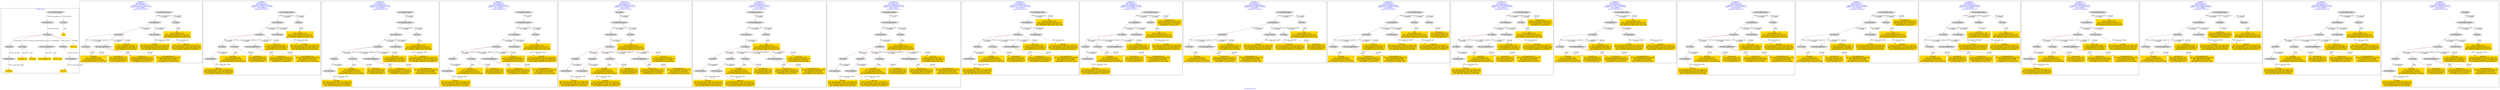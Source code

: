 digraph n0 {
fontcolor="blue"
remincross="true"
label="s03-ima-artists.xml"
subgraph cluster_0 {
label="1-correct model"
n2[style="filled",color="white",fillcolor="lightgray",label="E12_Production1"];
n3[style="filled",color="white",fillcolor="lightgray",label="E21_Person1"];
n4[style="filled",color="white",fillcolor="lightgray",label="E69_Death1"];
n5[style="filled",color="white",fillcolor="lightgray",label="E74_Group1"];
n6[style="filled",color="white",fillcolor="lightgray",label="E82_Actor_Appellation1"];
n7[style="filled",color="white",fillcolor="lightgray",label="E67_Birth1"];
n8[shape="plaintext",style="filled",fillcolor="gold",label="Artist URI"];
n9[style="filled",color="white",fillcolor="lightgray",label="E22_Man-Made_Object1"];
n10[style="filled",color="white",fillcolor="lightgray",label="E35_Title1"];
n11[shape="plaintext",style="filled",fillcolor="gold",label="title"];
n12[style="filled",color="white",fillcolor="lightgray",label="E52_Time-Span1"];
n13[shape="plaintext",style="filled",fillcolor="gold",label="birthDate"];
n14[style="filled",color="white",fillcolor="lightgray",label="E52_Time-Span2"];
n15[shape="plaintext",style="filled",fillcolor="gold",label="deathDate"];
n16[shape="plaintext",style="filled",fillcolor="gold",label="nationality uri"];
n17[shape="plaintext",style="filled",fillcolor="gold",label="nationality"];
n18[shape="plaintext",style="filled",fillcolor="gold",label="artist appellation uri"];
n19[shape="plaintext",style="filled",fillcolor="gold",label="name first last"];
}
subgraph cluster_1 {
label="candidate 0\nlink coherence:1.0\nnode coherence:1.0\nconfidence:0.611114231725274\nmapping score:0.599538077241758\ncost:13.99981\n-precision:0.79-recall:0.65"
n21[style="filled",color="white",fillcolor="lightgray",label="E12_Production1"];
n22[style="filled",color="white",fillcolor="lightgray",label="E21_Person1"];
n23[style="filled",color="white",fillcolor="lightgray",label="E52_Time-Span2"];
n24[style="filled",color="white",fillcolor="lightgray",label="E74_Group1"];
n25[style="filled",color="white",fillcolor="lightgray",label="E82_Actor_Appellation1"];
n26[style="filled",color="white",fillcolor="lightgray",label="E22_Man-Made_Object1"];
n27[style="filled",color="white",fillcolor="lightgray",label="E35_Title1"];
n28[shape="plaintext",style="filled",fillcolor="gold",label="nationality\n[E74_Group,label,0.563]\n[E74_Group,classLink,0.326]\n[E8_Acquisition,P3_has_note,0.062]\n[E22_Man-Made_Object,P3_has_note,0.048]"];
n29[shape="plaintext",style="filled",fillcolor="gold",label="birthDate\n[E52_Time-Span,P82a_begin_of_the_begin,0.58]\n[E52_Time-Span,P82_at_some_time_within,0.312]\n[E52_Time-Span,P82b_end_of_the_end,0.06]\n[E22_Man-Made_Object,P3_has_note,0.048]"];
n30[shape="plaintext",style="filled",fillcolor="gold",label="name first last\n[E82_Actor_Appellation,label,0.557]\n[E22_Man-Made_Object,classLink,0.281]\n[E8_Acquisition,P3_has_note,0.081]\n[E30_Right,P3_has_note,0.081]"];
n31[shape="plaintext",style="filled",fillcolor="gold",label="nationality uri\n[E74_Group,classLink,0.697]\n[E55_Type,classLink,0.174]\n[E57_Material,classLink,0.079]\n[E74_Group,label,0.051]"];
n32[shape="plaintext",style="filled",fillcolor="gold",label="title\n[E35_Title,label,0.516]\n[E22_Man-Made_Object,classLink,0.29]\n[E33_Linguistic_Object,P3_has_note,0.115]\n[E73_Information_Object,P3_has_note,0.078]"];
n33[shape="plaintext",style="filled",fillcolor="gold",label="Artist URI\n[E21_Person,classLink,0.487]\n[E82_Actor_Appellation,classLink,0.39]\n[E30_Right,P3_has_note,0.066]\n[E8_Acquisition,P3_has_note,0.058]"];
n34[shape="plaintext",style="filled",fillcolor="gold",label="artist appellation uri\n[E82_Actor_Appellation,classLink,0.939]\n[E21_Person,classLink,0.048]\n[E30_Right,P3_has_note,0.007]\n[E8_Acquisition,P3_has_note,0.006]"];
n35[shape="plaintext",style="filled",fillcolor="gold",label="deathDate\n[E52_Time-Span,P82b_end_of_the_end,0.55]\n[E52_Time-Span,P82_at_some_time_within,0.325]\n[E52_Time-Span,P82a_begin_of_the_begin,0.084]\n[E33_Linguistic_Object,P3_has_note,0.041]"];
}
subgraph cluster_2 {
label="candidate 1\nlink coherence:1.0\nnode coherence:1.0\nconfidence:0.5829819757425624\nmapping score:0.5693273252475208\ncost:15.99976\n-precision:0.81-recall:0.76"
n37[style="filled",color="white",fillcolor="lightgray",label="E12_Production1"];
n38[style="filled",color="white",fillcolor="lightgray",label="E21_Person1"];
n39[style="filled",color="white",fillcolor="lightgray",label="E52_Time-Span2"];
n40[style="filled",color="white",fillcolor="lightgray",label="E67_Birth1"];
n41[style="filled",color="white",fillcolor="lightgray",label="E74_Group1"];
n42[style="filled",color="white",fillcolor="lightgray",label="E82_Actor_Appellation1"];
n43[style="filled",color="white",fillcolor="lightgray",label="E22_Man-Made_Object1"];
n44[style="filled",color="white",fillcolor="lightgray",label="E35_Title1"];
n45[style="filled",color="white",fillcolor="lightgray",label="E52_Time-Span1"];
n46[shape="plaintext",style="filled",fillcolor="gold",label="nationality\n[E74_Group,label,0.563]\n[E74_Group,classLink,0.326]\n[E8_Acquisition,P3_has_note,0.062]\n[E22_Man-Made_Object,P3_has_note,0.048]"];
n47[shape="plaintext",style="filled",fillcolor="gold",label="birthDate\n[E52_Time-Span,P82a_begin_of_the_begin,0.58]\n[E52_Time-Span,P82_at_some_time_within,0.312]\n[E52_Time-Span,P82b_end_of_the_end,0.06]\n[E22_Man-Made_Object,P3_has_note,0.048]"];
n48[shape="plaintext",style="filled",fillcolor="gold",label="name first last\n[E82_Actor_Appellation,label,0.557]\n[E22_Man-Made_Object,classLink,0.281]\n[E8_Acquisition,P3_has_note,0.081]\n[E30_Right,P3_has_note,0.081]"];
n49[shape="plaintext",style="filled",fillcolor="gold",label="deathDate\n[E52_Time-Span,P82b_end_of_the_end,0.55]\n[E52_Time-Span,P82_at_some_time_within,0.325]\n[E52_Time-Span,P82a_begin_of_the_begin,0.084]\n[E33_Linguistic_Object,P3_has_note,0.041]"];
n50[shape="plaintext",style="filled",fillcolor="gold",label="nationality uri\n[E74_Group,classLink,0.697]\n[E55_Type,classLink,0.174]\n[E57_Material,classLink,0.079]\n[E74_Group,label,0.051]"];
n51[shape="plaintext",style="filled",fillcolor="gold",label="title\n[E35_Title,label,0.516]\n[E22_Man-Made_Object,classLink,0.29]\n[E33_Linguistic_Object,P3_has_note,0.115]\n[E73_Information_Object,P3_has_note,0.078]"];
n52[shape="plaintext",style="filled",fillcolor="gold",label="Artist URI\n[E21_Person,classLink,0.487]\n[E82_Actor_Appellation,classLink,0.39]\n[E30_Right,P3_has_note,0.066]\n[E8_Acquisition,P3_has_note,0.058]"];
n53[shape="plaintext",style="filled",fillcolor="gold",label="artist appellation uri\n[E82_Actor_Appellation,classLink,0.939]\n[E21_Person,classLink,0.048]\n[E30_Right,P3_has_note,0.007]\n[E8_Acquisition,P3_has_note,0.006]"];
}
subgraph cluster_3 {
label="candidate 10\nlink coherence:1.0\nnode coherence:1.0\nconfidence:0.5494618234716474\nmapping score:0.5581539411572157\ncost:16.99975\n-precision:0.88-recall:0.88"
n55[style="filled",color="white",fillcolor="lightgray",label="E12_Production1"];
n56[style="filled",color="white",fillcolor="lightgray",label="E21_Person1"];
n57[style="filled",color="white",fillcolor="lightgray",label="E52_Time-Span2"];
n58[style="filled",color="white",fillcolor="lightgray",label="E67_Birth1"];
n59[style="filled",color="white",fillcolor="lightgray",label="E74_Group1"];
n60[style="filled",color="white",fillcolor="lightgray",label="E82_Actor_Appellation1"];
n61[style="filled",color="white",fillcolor="lightgray",label="E22_Man-Made_Object1"];
n62[style="filled",color="white",fillcolor="lightgray",label="E35_Title1"];
n63[style="filled",color="white",fillcolor="lightgray",label="E33_Linguistic_Object2"];
n64[style="filled",color="white",fillcolor="lightgray",label="E52_Time-Span1"];
n65[shape="plaintext",style="filled",fillcolor="gold",label="nationality\n[E74_Group,label,0.563]\n[E74_Group,classLink,0.326]\n[E8_Acquisition,P3_has_note,0.062]\n[E22_Man-Made_Object,P3_has_note,0.048]"];
n66[shape="plaintext",style="filled",fillcolor="gold",label="deathDate\n[E52_Time-Span,P82b_end_of_the_end,0.55]\n[E52_Time-Span,P82_at_some_time_within,0.325]\n[E52_Time-Span,P82a_begin_of_the_begin,0.084]\n[E33_Linguistic_Object,P3_has_note,0.041]"];
n67[shape="plaintext",style="filled",fillcolor="gold",label="name first last\n[E82_Actor_Appellation,label,0.557]\n[E22_Man-Made_Object,classLink,0.281]\n[E8_Acquisition,P3_has_note,0.081]\n[E30_Right,P3_has_note,0.081]"];
n68[shape="plaintext",style="filled",fillcolor="gold",label="birthDate\n[E52_Time-Span,P82a_begin_of_the_begin,0.58]\n[E52_Time-Span,P82_at_some_time_within,0.312]\n[E52_Time-Span,P82b_end_of_the_end,0.06]\n[E22_Man-Made_Object,P3_has_note,0.048]"];
n69[shape="plaintext",style="filled",fillcolor="gold",label="nationality uri\n[E74_Group,classLink,0.697]\n[E55_Type,classLink,0.174]\n[E57_Material,classLink,0.079]\n[E74_Group,label,0.051]"];
n70[shape="plaintext",style="filled",fillcolor="gold",label="title\n[E35_Title,label,0.516]\n[E22_Man-Made_Object,classLink,0.29]\n[E33_Linguistic_Object,P3_has_note,0.115]\n[E73_Information_Object,P3_has_note,0.078]"];
n71[shape="plaintext",style="filled",fillcolor="gold",label="Artist URI\n[E21_Person,classLink,0.487]\n[E82_Actor_Appellation,classLink,0.39]\n[E30_Right,P3_has_note,0.066]\n[E8_Acquisition,P3_has_note,0.058]"];
n72[shape="plaintext",style="filled",fillcolor="gold",label="artist appellation uri\n[E82_Actor_Appellation,classLink,0.939]\n[E21_Person,classLink,0.048]\n[E30_Right,P3_has_note,0.007]\n[E8_Acquisition,P3_has_note,0.006]"];
}
subgraph cluster_4 {
label="candidate 11\nlink coherence:1.0\nnode coherence:1.0\nconfidence:0.5494618234716474\nmapping score:0.5581539411572157\ncost:16.99976\n-precision:0.88-recall:0.88"
n74[style="filled",color="white",fillcolor="lightgray",label="E12_Production1"];
n75[style="filled",color="white",fillcolor="lightgray",label="E21_Person1"];
n76[style="filled",color="white",fillcolor="lightgray",label="E52_Time-Span2"];
n77[style="filled",color="white",fillcolor="lightgray",label="E67_Birth1"];
n78[style="filled",color="white",fillcolor="lightgray",label="E74_Group1"];
n79[style="filled",color="white",fillcolor="lightgray",label="E82_Actor_Appellation1"];
n80[style="filled",color="white",fillcolor="lightgray",label="E22_Man-Made_Object1"];
n81[style="filled",color="white",fillcolor="lightgray",label="E35_Title1"];
n82[style="filled",color="white",fillcolor="lightgray",label="E33_Linguistic_Object1"];
n83[style="filled",color="white",fillcolor="lightgray",label="E52_Time-Span1"];
n84[shape="plaintext",style="filled",fillcolor="gold",label="nationality\n[E74_Group,label,0.563]\n[E74_Group,classLink,0.326]\n[E8_Acquisition,P3_has_note,0.062]\n[E22_Man-Made_Object,P3_has_note,0.048]"];
n85[shape="plaintext",style="filled",fillcolor="gold",label="deathDate\n[E52_Time-Span,P82b_end_of_the_end,0.55]\n[E52_Time-Span,P82_at_some_time_within,0.325]\n[E52_Time-Span,P82a_begin_of_the_begin,0.084]\n[E33_Linguistic_Object,P3_has_note,0.041]"];
n86[shape="plaintext",style="filled",fillcolor="gold",label="name first last\n[E82_Actor_Appellation,label,0.557]\n[E22_Man-Made_Object,classLink,0.281]\n[E8_Acquisition,P3_has_note,0.081]\n[E30_Right,P3_has_note,0.081]"];
n87[shape="plaintext",style="filled",fillcolor="gold",label="birthDate\n[E52_Time-Span,P82a_begin_of_the_begin,0.58]\n[E52_Time-Span,P82_at_some_time_within,0.312]\n[E52_Time-Span,P82b_end_of_the_end,0.06]\n[E22_Man-Made_Object,P3_has_note,0.048]"];
n88[shape="plaintext",style="filled",fillcolor="gold",label="nationality uri\n[E74_Group,classLink,0.697]\n[E55_Type,classLink,0.174]\n[E57_Material,classLink,0.079]\n[E74_Group,label,0.051]"];
n89[shape="plaintext",style="filled",fillcolor="gold",label="title\n[E35_Title,label,0.516]\n[E22_Man-Made_Object,classLink,0.29]\n[E33_Linguistic_Object,P3_has_note,0.115]\n[E73_Information_Object,P3_has_note,0.078]"];
n90[shape="plaintext",style="filled",fillcolor="gold",label="Artist URI\n[E21_Person,classLink,0.487]\n[E82_Actor_Appellation,classLink,0.39]\n[E30_Right,P3_has_note,0.066]\n[E8_Acquisition,P3_has_note,0.058]"];
n91[shape="plaintext",style="filled",fillcolor="gold",label="artist appellation uri\n[E82_Actor_Appellation,classLink,0.939]\n[E21_Person,classLink,0.048]\n[E30_Right,P3_has_note,0.007]\n[E8_Acquisition,P3_has_note,0.006]"];
}
subgraph cluster_5 {
label="candidate 12\nlink coherence:1.0\nnode coherence:1.0\nconfidence:0.5494618234716474\nmapping score:0.5581539411572157\ncost:17.99973\n-precision:0.94-recall:1.0"
n93[style="filled",color="white",fillcolor="lightgray",label="E12_Production1"];
n94[style="filled",color="white",fillcolor="lightgray",label="E21_Person1"];
n95[style="filled",color="white",fillcolor="lightgray",label="E67_Birth1"];
n96[style="filled",color="white",fillcolor="lightgray",label="E69_Death1"];
n97[style="filled",color="white",fillcolor="lightgray",label="E74_Group1"];
n98[style="filled",color="white",fillcolor="lightgray",label="E82_Actor_Appellation1"];
n99[style="filled",color="white",fillcolor="lightgray",label="E22_Man-Made_Object1"];
n100[style="filled",color="white",fillcolor="lightgray",label="E35_Title1"];
n101[style="filled",color="white",fillcolor="lightgray",label="E38_Image1"];
n102[style="filled",color="white",fillcolor="lightgray",label="E52_Time-Span1"];
n103[style="filled",color="white",fillcolor="lightgray",label="E52_Time-Span3"];
n104[shape="plaintext",style="filled",fillcolor="gold",label="nationality\n[E74_Group,label,0.563]\n[E74_Group,classLink,0.326]\n[E8_Acquisition,P3_has_note,0.062]\n[E22_Man-Made_Object,P3_has_note,0.048]"];
n105[shape="plaintext",style="filled",fillcolor="gold",label="name first last\n[E82_Actor_Appellation,label,0.557]\n[E22_Man-Made_Object,classLink,0.281]\n[E8_Acquisition,P3_has_note,0.081]\n[E30_Right,P3_has_note,0.081]"];
n106[shape="plaintext",style="filled",fillcolor="gold",label="birthDate\n[E52_Time-Span,P82a_begin_of_the_begin,0.58]\n[E52_Time-Span,P82_at_some_time_within,0.312]\n[E52_Time-Span,P82b_end_of_the_end,0.06]\n[E22_Man-Made_Object,P3_has_note,0.048]"];
n107[shape="plaintext",style="filled",fillcolor="gold",label="nationality uri\n[E74_Group,classLink,0.697]\n[E55_Type,classLink,0.174]\n[E57_Material,classLink,0.079]\n[E74_Group,label,0.051]"];
n108[shape="plaintext",style="filled",fillcolor="gold",label="deathDate\n[E52_Time-Span,P82b_end_of_the_end,0.55]\n[E52_Time-Span,P82_at_some_time_within,0.325]\n[E52_Time-Span,P82a_begin_of_the_begin,0.084]\n[E33_Linguistic_Object,P3_has_note,0.041]"];
n109[shape="plaintext",style="filled",fillcolor="gold",label="title\n[E35_Title,label,0.516]\n[E22_Man-Made_Object,classLink,0.29]\n[E33_Linguistic_Object,P3_has_note,0.115]\n[E73_Information_Object,P3_has_note,0.078]"];
n110[shape="plaintext",style="filled",fillcolor="gold",label="Artist URI\n[E21_Person,classLink,0.487]\n[E82_Actor_Appellation,classLink,0.39]\n[E30_Right,P3_has_note,0.066]\n[E8_Acquisition,P3_has_note,0.058]"];
n111[shape="plaintext",style="filled",fillcolor="gold",label="artist appellation uri\n[E82_Actor_Appellation,classLink,0.939]\n[E21_Person,classLink,0.048]\n[E30_Right,P3_has_note,0.007]\n[E8_Acquisition,P3_has_note,0.006]"];
}
subgraph cluster_6 {
label="candidate 13\nlink coherence:1.0\nnode coherence:1.0\nconfidence:0.5494618234716474\nmapping score:0.5581539411572157\ncost:17.99974\n-precision:0.94-recall:1.0"
n113[style="filled",color="white",fillcolor="lightgray",label="E12_Production1"];
n114[style="filled",color="white",fillcolor="lightgray",label="E21_Person1"];
n115[style="filled",color="white",fillcolor="lightgray",label="E67_Birth1"];
n116[style="filled",color="white",fillcolor="lightgray",label="E69_Death1"];
n117[style="filled",color="white",fillcolor="lightgray",label="E74_Group1"];
n118[style="filled",color="white",fillcolor="lightgray",label="E82_Actor_Appellation1"];
n119[style="filled",color="white",fillcolor="lightgray",label="E22_Man-Made_Object1"];
n120[style="filled",color="white",fillcolor="lightgray",label="E35_Title1"];
n121[style="filled",color="white",fillcolor="lightgray",label="E33_Linguistic_Object2"];
n122[style="filled",color="white",fillcolor="lightgray",label="E52_Time-Span1"];
n123[style="filled",color="white",fillcolor="lightgray",label="E52_Time-Span3"];
n124[shape="plaintext",style="filled",fillcolor="gold",label="nationality\n[E74_Group,label,0.563]\n[E74_Group,classLink,0.326]\n[E8_Acquisition,P3_has_note,0.062]\n[E22_Man-Made_Object,P3_has_note,0.048]"];
n125[shape="plaintext",style="filled",fillcolor="gold",label="name first last\n[E82_Actor_Appellation,label,0.557]\n[E22_Man-Made_Object,classLink,0.281]\n[E8_Acquisition,P3_has_note,0.081]\n[E30_Right,P3_has_note,0.081]"];
n126[shape="plaintext",style="filled",fillcolor="gold",label="birthDate\n[E52_Time-Span,P82a_begin_of_the_begin,0.58]\n[E52_Time-Span,P82_at_some_time_within,0.312]\n[E52_Time-Span,P82b_end_of_the_end,0.06]\n[E22_Man-Made_Object,P3_has_note,0.048]"];
n127[shape="plaintext",style="filled",fillcolor="gold",label="nationality uri\n[E74_Group,classLink,0.697]\n[E55_Type,classLink,0.174]\n[E57_Material,classLink,0.079]\n[E74_Group,label,0.051]"];
n128[shape="plaintext",style="filled",fillcolor="gold",label="deathDate\n[E52_Time-Span,P82b_end_of_the_end,0.55]\n[E52_Time-Span,P82_at_some_time_within,0.325]\n[E52_Time-Span,P82a_begin_of_the_begin,0.084]\n[E33_Linguistic_Object,P3_has_note,0.041]"];
n129[shape="plaintext",style="filled",fillcolor="gold",label="title\n[E35_Title,label,0.516]\n[E22_Man-Made_Object,classLink,0.29]\n[E33_Linguistic_Object,P3_has_note,0.115]\n[E73_Information_Object,P3_has_note,0.078]"];
n130[shape="plaintext",style="filled",fillcolor="gold",label="Artist URI\n[E21_Person,classLink,0.487]\n[E82_Actor_Appellation,classLink,0.39]\n[E30_Right,P3_has_note,0.066]\n[E8_Acquisition,P3_has_note,0.058]"];
n131[shape="plaintext",style="filled",fillcolor="gold",label="artist appellation uri\n[E82_Actor_Appellation,classLink,0.939]\n[E21_Person,classLink,0.048]\n[E30_Right,P3_has_note,0.007]\n[E8_Acquisition,P3_has_note,0.006]"];
}
subgraph cluster_7 {
label="candidate 14\nlink coherence:1.0\nnode coherence:1.0\nconfidence:0.5494618234716474\nmapping score:0.5581539411572157\ncost:17.99975\n-precision:0.94-recall:1.0"
n133[style="filled",color="white",fillcolor="lightgray",label="E12_Production1"];
n134[style="filled",color="white",fillcolor="lightgray",label="E21_Person1"];
n135[style="filled",color="white",fillcolor="lightgray",label="E67_Birth1"];
n136[style="filled",color="white",fillcolor="lightgray",label="E69_Death1"];
n137[style="filled",color="white",fillcolor="lightgray",label="E74_Group1"];
n138[style="filled",color="white",fillcolor="lightgray",label="E82_Actor_Appellation1"];
n139[style="filled",color="white",fillcolor="lightgray",label="E22_Man-Made_Object1"];
n140[style="filled",color="white",fillcolor="lightgray",label="E35_Title1"];
n141[style="filled",color="white",fillcolor="lightgray",label="E33_Linguistic_Object1"];
n142[style="filled",color="white",fillcolor="lightgray",label="E52_Time-Span1"];
n143[style="filled",color="white",fillcolor="lightgray",label="E52_Time-Span3"];
n144[shape="plaintext",style="filled",fillcolor="gold",label="nationality\n[E74_Group,label,0.563]\n[E74_Group,classLink,0.326]\n[E8_Acquisition,P3_has_note,0.062]\n[E22_Man-Made_Object,P3_has_note,0.048]"];
n145[shape="plaintext",style="filled",fillcolor="gold",label="name first last\n[E82_Actor_Appellation,label,0.557]\n[E22_Man-Made_Object,classLink,0.281]\n[E8_Acquisition,P3_has_note,0.081]\n[E30_Right,P3_has_note,0.081]"];
n146[shape="plaintext",style="filled",fillcolor="gold",label="birthDate\n[E52_Time-Span,P82a_begin_of_the_begin,0.58]\n[E52_Time-Span,P82_at_some_time_within,0.312]\n[E52_Time-Span,P82b_end_of_the_end,0.06]\n[E22_Man-Made_Object,P3_has_note,0.048]"];
n147[shape="plaintext",style="filled",fillcolor="gold",label="nationality uri\n[E74_Group,classLink,0.697]\n[E55_Type,classLink,0.174]\n[E57_Material,classLink,0.079]\n[E74_Group,label,0.051]"];
n148[shape="plaintext",style="filled",fillcolor="gold",label="deathDate\n[E52_Time-Span,P82b_end_of_the_end,0.55]\n[E52_Time-Span,P82_at_some_time_within,0.325]\n[E52_Time-Span,P82a_begin_of_the_begin,0.084]\n[E33_Linguistic_Object,P3_has_note,0.041]"];
n149[shape="plaintext",style="filled",fillcolor="gold",label="title\n[E35_Title,label,0.516]\n[E22_Man-Made_Object,classLink,0.29]\n[E33_Linguistic_Object,P3_has_note,0.115]\n[E73_Information_Object,P3_has_note,0.078]"];
n150[shape="plaintext",style="filled",fillcolor="gold",label="Artist URI\n[E21_Person,classLink,0.487]\n[E82_Actor_Appellation,classLink,0.39]\n[E30_Right,P3_has_note,0.066]\n[E8_Acquisition,P3_has_note,0.058]"];
n151[shape="plaintext",style="filled",fillcolor="gold",label="artist appellation uri\n[E82_Actor_Appellation,classLink,0.939]\n[E21_Person,classLink,0.048]\n[E30_Right,P3_has_note,0.007]\n[E8_Acquisition,P3_has_note,0.006]"];
}
subgraph cluster_8 {
label="candidate 15\nlink coherence:1.0\nnode coherence:1.0\nconfidence:0.5493523702192546\nmapping score:0.5581174567397515\ncost:14.99978\n-precision:0.8-recall:0.71"
n153[style="filled",color="white",fillcolor="lightgray",label="E12_Production1"];
n154[style="filled",color="white",fillcolor="lightgray",label="E21_Person1"];
n155[style="filled",color="white",fillcolor="lightgray",label="E52_Time-Span2"];
n156[style="filled",color="white",fillcolor="lightgray",label="E67_Birth1"];
n157[style="filled",color="white",fillcolor="lightgray",label="E74_Group1"];
n158[style="filled",color="white",fillcolor="lightgray",label="E82_Actor_Appellation1"];
n159[style="filled",color="white",fillcolor="lightgray",label="E22_Man-Made_Object1"];
n160[style="filled",color="white",fillcolor="lightgray",label="E52_Time-Span1"];
n161[shape="plaintext",style="filled",fillcolor="gold",label="nationality\n[E74_Group,label,0.563]\n[E74_Group,classLink,0.326]\n[E8_Acquisition,P3_has_note,0.062]\n[E22_Man-Made_Object,P3_has_note,0.048]"];
n162[shape="plaintext",style="filled",fillcolor="gold",label="name first last\n[E82_Actor_Appellation,label,0.557]\n[E22_Man-Made_Object,classLink,0.281]\n[E8_Acquisition,P3_has_note,0.081]\n[E30_Right,P3_has_note,0.081]"];
n163[shape="plaintext",style="filled",fillcolor="gold",label="title\n[E35_Title,label,0.516]\n[E22_Man-Made_Object,classLink,0.29]\n[E33_Linguistic_Object,P3_has_note,0.115]\n[E73_Information_Object,P3_has_note,0.078]"];
n164[shape="plaintext",style="filled",fillcolor="gold",label="birthDate\n[E52_Time-Span,P82a_begin_of_the_begin,0.58]\n[E52_Time-Span,P82_at_some_time_within,0.312]\n[E52_Time-Span,P82b_end_of_the_end,0.06]\n[E22_Man-Made_Object,P3_has_note,0.048]"];
n165[shape="plaintext",style="filled",fillcolor="gold",label="nationality uri\n[E74_Group,classLink,0.697]\n[E55_Type,classLink,0.174]\n[E57_Material,classLink,0.079]\n[E74_Group,label,0.051]"];
n166[shape="plaintext",style="filled",fillcolor="gold",label="Artist URI\n[E21_Person,classLink,0.487]\n[E82_Actor_Appellation,classLink,0.39]\n[E30_Right,P3_has_note,0.066]\n[E8_Acquisition,P3_has_note,0.058]"];
n167[shape="plaintext",style="filled",fillcolor="gold",label="artist appellation uri\n[E82_Actor_Appellation,classLink,0.939]\n[E21_Person,classLink,0.048]\n[E30_Right,P3_has_note,0.007]\n[E8_Acquisition,P3_has_note,0.006]"];
n168[shape="plaintext",style="filled",fillcolor="gold",label="deathDate\n[E52_Time-Span,P82b_end_of_the_end,0.55]\n[E52_Time-Span,P82_at_some_time_within,0.325]\n[E52_Time-Span,P82a_begin_of_the_begin,0.084]\n[E33_Linguistic_Object,P3_has_note,0.041]"];
}
subgraph cluster_9 {
label="candidate 16\nlink coherence:1.0\nnode coherence:1.0\nconfidence:0.5483899367875916\nmapping score:0.5369633122625306\ncost:15.99976\n-precision:0.75-recall:0.71"
n170[style="filled",color="white",fillcolor="lightgray",label="E12_Production1"];
n171[style="filled",color="white",fillcolor="lightgray",label="E21_Person1"];
n172[style="filled",color="white",fillcolor="lightgray",label="E52_Time-Span2"];
n173[style="filled",color="white",fillcolor="lightgray",label="E67_Birth1"];
n174[style="filled",color="white",fillcolor="lightgray",label="E74_Group1"];
n175[style="filled",color="white",fillcolor="lightgray",label="E82_Actor_Appellation1"];
n176[style="filled",color="white",fillcolor="lightgray",label="E22_Man-Made_Object1"];
n177[style="filled",color="white",fillcolor="lightgray",label="E35_Title1"];
n178[style="filled",color="white",fillcolor="lightgray",label="E52_Time-Span1"];
n179[shape="plaintext",style="filled",fillcolor="gold",label="nationality\n[E74_Group,label,0.563]\n[E74_Group,classLink,0.326]\n[E8_Acquisition,P3_has_note,0.062]\n[E22_Man-Made_Object,P3_has_note,0.048]"];
n180[shape="plaintext",style="filled",fillcolor="gold",label="birthDate\n[E52_Time-Span,P82a_begin_of_the_begin,0.58]\n[E52_Time-Span,P82_at_some_time_within,0.312]\n[E52_Time-Span,P82b_end_of_the_end,0.06]\n[E22_Man-Made_Object,P3_has_note,0.048]"];
n181[shape="plaintext",style="filled",fillcolor="gold",label="name first last\n[E82_Actor_Appellation,label,0.557]\n[E22_Man-Made_Object,classLink,0.281]\n[E8_Acquisition,P3_has_note,0.081]\n[E30_Right,P3_has_note,0.081]"];
n182[shape="plaintext",style="filled",fillcolor="gold",label="deathDate\n[E52_Time-Span,P82b_end_of_the_end,0.55]\n[E52_Time-Span,P82_at_some_time_within,0.325]\n[E52_Time-Span,P82a_begin_of_the_begin,0.084]\n[E33_Linguistic_Object,P3_has_note,0.041]"];
n183[shape="plaintext",style="filled",fillcolor="gold",label="nationality uri\n[E74_Group,classLink,0.697]\n[E55_Type,classLink,0.174]\n[E57_Material,classLink,0.079]\n[E74_Group,label,0.051]"];
n184[shape="plaintext",style="filled",fillcolor="gold",label="title\n[E35_Title,label,0.516]\n[E22_Man-Made_Object,classLink,0.29]\n[E33_Linguistic_Object,P3_has_note,0.115]\n[E73_Information_Object,P3_has_note,0.078]"];
n185[shape="plaintext",style="filled",fillcolor="gold",label="Artist URI\n[E21_Person,classLink,0.487]\n[E82_Actor_Appellation,classLink,0.39]\n[E30_Right,P3_has_note,0.066]\n[E8_Acquisition,P3_has_note,0.058]"];
n186[shape="plaintext",style="filled",fillcolor="gold",label="artist appellation uri\n[E82_Actor_Appellation,classLink,0.939]\n[E21_Person,classLink,0.048]\n[E30_Right,P3_has_note,0.007]\n[E8_Acquisition,P3_has_note,0.006]"];
}
subgraph cluster_10 {
label="candidate 17\nlink coherence:1.0\nnode coherence:1.0\nconfidence:0.5457960521683012\nmapping score:0.5569320173894338\ncost:14.99977\n-precision:0.67-recall:0.59"
n188[style="filled",color="white",fillcolor="lightgray",label="E12_Production1"];
n189[style="filled",color="white",fillcolor="lightgray",label="E21_Person1"];
n190[style="filled",color="white",fillcolor="lightgray",label="E52_Time-Span2"];
n191[style="filled",color="white",fillcolor="lightgray",label="E55_Type1"];
n192[style="filled",color="white",fillcolor="lightgray",label="E74_Group1"];
n193[style="filled",color="white",fillcolor="lightgray",label="E82_Actor_Appellation1"];
n194[style="filled",color="white",fillcolor="lightgray",label="E22_Man-Made_Object1"];
n195[style="filled",color="white",fillcolor="lightgray",label="E35_Title1"];
n196[shape="plaintext",style="filled",fillcolor="gold",label="nationality\n[E74_Group,label,0.563]\n[E74_Group,classLink,0.326]\n[E8_Acquisition,P3_has_note,0.062]\n[E22_Man-Made_Object,P3_has_note,0.048]"];
n197[shape="plaintext",style="filled",fillcolor="gold",label="birthDate\n[E52_Time-Span,P82a_begin_of_the_begin,0.58]\n[E52_Time-Span,P82_at_some_time_within,0.312]\n[E52_Time-Span,P82b_end_of_the_end,0.06]\n[E22_Man-Made_Object,P3_has_note,0.048]"];
n198[shape="plaintext",style="filled",fillcolor="gold",label="nationality uri\n[E74_Group,classLink,0.697]\n[E55_Type,classLink,0.174]\n[E57_Material,classLink,0.079]\n[E74_Group,label,0.051]"];
n199[shape="plaintext",style="filled",fillcolor="gold",label="name first last\n[E82_Actor_Appellation,label,0.557]\n[E22_Man-Made_Object,classLink,0.281]\n[E8_Acquisition,P3_has_note,0.081]\n[E30_Right,P3_has_note,0.081]"];
n200[shape="plaintext",style="filled",fillcolor="gold",label="title\n[E35_Title,label,0.516]\n[E22_Man-Made_Object,classLink,0.29]\n[E33_Linguistic_Object,P3_has_note,0.115]\n[E73_Information_Object,P3_has_note,0.078]"];
n201[shape="plaintext",style="filled",fillcolor="gold",label="Artist URI\n[E21_Person,classLink,0.487]\n[E82_Actor_Appellation,classLink,0.39]\n[E30_Right,P3_has_note,0.066]\n[E8_Acquisition,P3_has_note,0.058]"];
n202[shape="plaintext",style="filled",fillcolor="gold",label="artist appellation uri\n[E82_Actor_Appellation,classLink,0.939]\n[E21_Person,classLink,0.048]\n[E30_Right,P3_has_note,0.007]\n[E8_Acquisition,P3_has_note,0.006]"];
n203[shape="plaintext",style="filled",fillcolor="gold",label="deathDate\n[E52_Time-Span,P82b_end_of_the_end,0.55]\n[E52_Time-Span,P82_at_some_time_within,0.325]\n[E52_Time-Span,P82a_begin_of_the_begin,0.084]\n[E33_Linguistic_Object,P3_has_note,0.041]"];
}
subgraph cluster_11 {
label="candidate 18\nlink coherence:1.0\nnode coherence:1.0\nconfidence:0.5457960521683012\nmapping score:0.5569320173894338\ncost:14.99979\n-precision:0.67-recall:0.59"
n205[style="filled",color="white",fillcolor="lightgray",label="E12_Production1"];
n206[style="filled",color="white",fillcolor="lightgray",label="E21_Person1"];
n207[style="filled",color="white",fillcolor="lightgray",label="E52_Time-Span2"];
n208[style="filled",color="white",fillcolor="lightgray",label="E74_Group1"];
n209[style="filled",color="white",fillcolor="lightgray",label="E82_Actor_Appellation1"];
n210[style="filled",color="white",fillcolor="lightgray",label="E22_Man-Made_Object1"];
n211[style="filled",color="white",fillcolor="lightgray",label="E35_Title1"];
n212[style="filled",color="white",fillcolor="lightgray",label="E55_Type2"];
n213[shape="plaintext",style="filled",fillcolor="gold",label="nationality\n[E74_Group,label,0.563]\n[E74_Group,classLink,0.326]\n[E8_Acquisition,P3_has_note,0.062]\n[E22_Man-Made_Object,P3_has_note,0.048]"];
n214[shape="plaintext",style="filled",fillcolor="gold",label="birthDate\n[E52_Time-Span,P82a_begin_of_the_begin,0.58]\n[E52_Time-Span,P82_at_some_time_within,0.312]\n[E52_Time-Span,P82b_end_of_the_end,0.06]\n[E22_Man-Made_Object,P3_has_note,0.048]"];
n215[shape="plaintext",style="filled",fillcolor="gold",label="name first last\n[E82_Actor_Appellation,label,0.557]\n[E22_Man-Made_Object,classLink,0.281]\n[E8_Acquisition,P3_has_note,0.081]\n[E30_Right,P3_has_note,0.081]"];
n216[shape="plaintext",style="filled",fillcolor="gold",label="nationality uri\n[E74_Group,classLink,0.697]\n[E55_Type,classLink,0.174]\n[E57_Material,classLink,0.079]\n[E74_Group,label,0.051]"];
n217[shape="plaintext",style="filled",fillcolor="gold",label="title\n[E35_Title,label,0.516]\n[E22_Man-Made_Object,classLink,0.29]\n[E33_Linguistic_Object,P3_has_note,0.115]\n[E73_Information_Object,P3_has_note,0.078]"];
n218[shape="plaintext",style="filled",fillcolor="gold",label="Artist URI\n[E21_Person,classLink,0.487]\n[E82_Actor_Appellation,classLink,0.39]\n[E30_Right,P3_has_note,0.066]\n[E8_Acquisition,P3_has_note,0.058]"];
n219[shape="plaintext",style="filled",fillcolor="gold",label="artist appellation uri\n[E82_Actor_Appellation,classLink,0.939]\n[E21_Person,classLink,0.048]\n[E30_Right,P3_has_note,0.007]\n[E8_Acquisition,P3_has_note,0.006]"];
n220[shape="plaintext",style="filled",fillcolor="gold",label="deathDate\n[E52_Time-Span,P82b_end_of_the_end,0.55]\n[E52_Time-Span,P82_at_some_time_within,0.325]\n[E52_Time-Span,P82a_begin_of_the_begin,0.084]\n[E33_Linguistic_Object,P3_has_note,0.041]"];
}
subgraph cluster_12 {
label="candidate 19\nlink coherence:1.0\nnode coherence:1.0\nconfidence:0.5430020404993883\nmapping score:0.5351673468331294\ncost:15.99976\n-precision:0.81-recall:0.76"
n222[style="filled",color="white",fillcolor="lightgray",label="E12_Production1"];
n223[style="filled",color="white",fillcolor="lightgray",label="E21_Person1"];
n224[style="filled",color="white",fillcolor="lightgray",label="E52_Time-Span2"];
n225[style="filled",color="white",fillcolor="lightgray",label="E67_Birth1"];
n226[style="filled",color="white",fillcolor="lightgray",label="E74_Group1"];
n227[style="filled",color="white",fillcolor="lightgray",label="E82_Actor_Appellation1"];
n228[style="filled",color="white",fillcolor="lightgray",label="E22_Man-Made_Object1"];
n229[style="filled",color="white",fillcolor="lightgray",label="E35_Title1"];
n230[style="filled",color="white",fillcolor="lightgray",label="E52_Time-Span1"];
n231[shape="plaintext",style="filled",fillcolor="gold",label="nationality\n[E74_Group,label,0.563]\n[E74_Group,classLink,0.326]\n[E8_Acquisition,P3_has_note,0.062]\n[E22_Man-Made_Object,P3_has_note,0.048]"];
n232[shape="plaintext",style="filled",fillcolor="gold",label="name first last\n[E82_Actor_Appellation,label,0.557]\n[E22_Man-Made_Object,classLink,0.281]\n[E8_Acquisition,P3_has_note,0.081]\n[E30_Right,P3_has_note,0.081]"];
n233[shape="plaintext",style="filled",fillcolor="gold",label="birthDate\n[E52_Time-Span,P82a_begin_of_the_begin,0.58]\n[E52_Time-Span,P82_at_some_time_within,0.312]\n[E52_Time-Span,P82b_end_of_the_end,0.06]\n[E22_Man-Made_Object,P3_has_note,0.048]"];
n234[shape="plaintext",style="filled",fillcolor="gold",label="nationality uri\n[E74_Group,classLink,0.697]\n[E55_Type,classLink,0.174]\n[E57_Material,classLink,0.079]\n[E74_Group,label,0.051]"];
n235[shape="plaintext",style="filled",fillcolor="gold",label="title\n[E35_Title,label,0.516]\n[E22_Man-Made_Object,classLink,0.29]\n[E33_Linguistic_Object,P3_has_note,0.115]\n[E73_Information_Object,P3_has_note,0.078]"];
n236[shape="plaintext",style="filled",fillcolor="gold",label="Artist URI\n[E21_Person,classLink,0.487]\n[E82_Actor_Appellation,classLink,0.39]\n[E30_Right,P3_has_note,0.066]\n[E8_Acquisition,P3_has_note,0.058]"];
n237[shape="plaintext",style="filled",fillcolor="gold",label="artist appellation uri\n[E82_Actor_Appellation,classLink,0.939]\n[E21_Person,classLink,0.048]\n[E30_Right,P3_has_note,0.007]\n[E8_Acquisition,P3_has_note,0.006]"];
n238[shape="plaintext",style="filled",fillcolor="gold",label="deathDate\n[E52_Time-Span,P82b_end_of_the_end,0.55]\n[E52_Time-Span,P82_at_some_time_within,0.325]\n[E52_Time-Span,P82a_begin_of_the_begin,0.084]\n[E33_Linguistic_Object,P3_has_note,0.041]"];
}
subgraph cluster_13 {
label="candidate 2\nlink coherence:1.0\nnode coherence:1.0\nconfidence:0.5828725224901696\nmapping score:0.5901241741633899\ncost:12.99983\n-precision:0.69-recall:0.53"
n240[style="filled",color="white",fillcolor="lightgray",label="E12_Production1"];
n241[style="filled",color="white",fillcolor="lightgray",label="E21_Person1"];
n242[style="filled",color="white",fillcolor="lightgray",label="E52_Time-Span2"];
n243[style="filled",color="white",fillcolor="lightgray",label="E74_Group1"];
n244[style="filled",color="white",fillcolor="lightgray",label="E82_Actor_Appellation1"];
n245[style="filled",color="white",fillcolor="lightgray",label="E22_Man-Made_Object1"];
n246[shape="plaintext",style="filled",fillcolor="gold",label="nationality\n[E74_Group,label,0.563]\n[E74_Group,classLink,0.326]\n[E8_Acquisition,P3_has_note,0.062]\n[E22_Man-Made_Object,P3_has_note,0.048]"];
n247[shape="plaintext",style="filled",fillcolor="gold",label="birthDate\n[E52_Time-Span,P82a_begin_of_the_begin,0.58]\n[E52_Time-Span,P82_at_some_time_within,0.312]\n[E52_Time-Span,P82b_end_of_the_end,0.06]\n[E22_Man-Made_Object,P3_has_note,0.048]"];
n248[shape="plaintext",style="filled",fillcolor="gold",label="name first last\n[E82_Actor_Appellation,label,0.557]\n[E22_Man-Made_Object,classLink,0.281]\n[E8_Acquisition,P3_has_note,0.081]\n[E30_Right,P3_has_note,0.081]"];
n249[shape="plaintext",style="filled",fillcolor="gold",label="title\n[E35_Title,label,0.516]\n[E22_Man-Made_Object,classLink,0.29]\n[E33_Linguistic_Object,P3_has_note,0.115]\n[E73_Information_Object,P3_has_note,0.078]"];
n250[shape="plaintext",style="filled",fillcolor="gold",label="nationality uri\n[E74_Group,classLink,0.697]\n[E55_Type,classLink,0.174]\n[E57_Material,classLink,0.079]\n[E74_Group,label,0.051]"];
n251[shape="plaintext",style="filled",fillcolor="gold",label="Artist URI\n[E21_Person,classLink,0.487]\n[E82_Actor_Appellation,classLink,0.39]\n[E30_Right,P3_has_note,0.066]\n[E8_Acquisition,P3_has_note,0.058]"];
n252[shape="plaintext",style="filled",fillcolor="gold",label="artist appellation uri\n[E82_Actor_Appellation,classLink,0.939]\n[E21_Person,classLink,0.048]\n[E30_Right,P3_has_note,0.007]\n[E8_Acquisition,P3_has_note,0.006]"];
n253[shape="plaintext",style="filled",fillcolor="gold",label="deathDate\n[E52_Time-Span,P82b_end_of_the_end,0.55]\n[E52_Time-Span,P82_at_some_time_within,0.325]\n[E52_Time-Span,P82a_begin_of_the_begin,0.084]\n[E33_Linguistic_Object,P3_has_note,0.041]"];
}
subgraph cluster_14 {
label="candidate 3\nlink coherence:1.0\nnode coherence:1.0\nconfidence:0.577594079454359\nmapping score:0.5675313598181196\ncost:15.99976\n-precision:0.88-recall:0.82"
n255[style="filled",color="white",fillcolor="lightgray",label="E12_Production1"];
n256[style="filled",color="white",fillcolor="lightgray",label="E21_Person1"];
n257[style="filled",color="white",fillcolor="lightgray",label="E52_Time-Span2"];
n258[style="filled",color="white",fillcolor="lightgray",label="E67_Birth1"];
n259[style="filled",color="white",fillcolor="lightgray",label="E74_Group1"];
n260[style="filled",color="white",fillcolor="lightgray",label="E82_Actor_Appellation1"];
n261[style="filled",color="white",fillcolor="lightgray",label="E22_Man-Made_Object1"];
n262[style="filled",color="white",fillcolor="lightgray",label="E35_Title1"];
n263[style="filled",color="white",fillcolor="lightgray",label="E52_Time-Span1"];
n264[shape="plaintext",style="filled",fillcolor="gold",label="nationality\n[E74_Group,label,0.563]\n[E74_Group,classLink,0.326]\n[E8_Acquisition,P3_has_note,0.062]\n[E22_Man-Made_Object,P3_has_note,0.048]"];
n265[shape="plaintext",style="filled",fillcolor="gold",label="name first last\n[E82_Actor_Appellation,label,0.557]\n[E22_Man-Made_Object,classLink,0.281]\n[E8_Acquisition,P3_has_note,0.081]\n[E30_Right,P3_has_note,0.081]"];
n266[shape="plaintext",style="filled",fillcolor="gold",label="birthDate\n[E52_Time-Span,P82a_begin_of_the_begin,0.58]\n[E52_Time-Span,P82_at_some_time_within,0.312]\n[E52_Time-Span,P82b_end_of_the_end,0.06]\n[E22_Man-Made_Object,P3_has_note,0.048]"];
n267[shape="plaintext",style="filled",fillcolor="gold",label="nationality uri\n[E74_Group,classLink,0.697]\n[E55_Type,classLink,0.174]\n[E57_Material,classLink,0.079]\n[E74_Group,label,0.051]"];
n268[shape="plaintext",style="filled",fillcolor="gold",label="title\n[E35_Title,label,0.516]\n[E22_Man-Made_Object,classLink,0.29]\n[E33_Linguistic_Object,P3_has_note,0.115]\n[E73_Information_Object,P3_has_note,0.078]"];
n269[shape="plaintext",style="filled",fillcolor="gold",label="Artist URI\n[E21_Person,classLink,0.487]\n[E82_Actor_Appellation,classLink,0.39]\n[E30_Right,P3_has_note,0.066]\n[E8_Acquisition,P3_has_note,0.058]"];
n270[shape="plaintext",style="filled",fillcolor="gold",label="artist appellation uri\n[E82_Actor_Appellation,classLink,0.939]\n[E21_Person,classLink,0.048]\n[E30_Right,P3_has_note,0.007]\n[E8_Acquisition,P3_has_note,0.006]"];
n271[shape="plaintext",style="filled",fillcolor="gold",label="deathDate\n[E52_Time-Span,P82b_end_of_the_end,0.55]\n[E52_Time-Span,P82_at_some_time_within,0.325]\n[E52_Time-Span,P82a_begin_of_the_begin,0.084]\n[E33_Linguistic_Object,P3_has_note,0.041]"];
}
subgraph cluster_15 {
label="candidate 4\nlink coherence:1.0\nnode coherence:1.0\nconfidence:0.5765221927703033\nmapping score:0.5671740642567678\ncost:13.99981\n-precision:0.71-recall:0.59"
n273[style="filled",color="white",fillcolor="lightgray",label="E12_Production1"];
n274[style="filled",color="white",fillcolor="lightgray",label="E21_Person1"];
n275[style="filled",color="white",fillcolor="lightgray",label="E52_Time-Span2"];
n276[style="filled",color="white",fillcolor="lightgray",label="E74_Group1"];
n277[style="filled",color="white",fillcolor="lightgray",label="E82_Actor_Appellation1"];
n278[style="filled",color="white",fillcolor="lightgray",label="E22_Man-Made_Object1"];
n279[style="filled",color="white",fillcolor="lightgray",label="E35_Title1"];
n280[shape="plaintext",style="filled",fillcolor="gold",label="nationality\n[E74_Group,label,0.563]\n[E74_Group,classLink,0.326]\n[E8_Acquisition,P3_has_note,0.062]\n[E22_Man-Made_Object,P3_has_note,0.048]"];
n281[shape="plaintext",style="filled",fillcolor="gold",label="birthDate\n[E52_Time-Span,P82a_begin_of_the_begin,0.58]\n[E52_Time-Span,P82_at_some_time_within,0.312]\n[E52_Time-Span,P82b_end_of_the_end,0.06]\n[E22_Man-Made_Object,P3_has_note,0.048]"];
n282[shape="plaintext",style="filled",fillcolor="gold",label="name first last\n[E82_Actor_Appellation,label,0.557]\n[E22_Man-Made_Object,classLink,0.281]\n[E8_Acquisition,P3_has_note,0.081]\n[E30_Right,P3_has_note,0.081]"];
n283[shape="plaintext",style="filled",fillcolor="gold",label="nationality uri\n[E74_Group,classLink,0.697]\n[E55_Type,classLink,0.174]\n[E57_Material,classLink,0.079]\n[E74_Group,label,0.051]"];
n284[shape="plaintext",style="filled",fillcolor="gold",label="title\n[E35_Title,label,0.516]\n[E22_Man-Made_Object,classLink,0.29]\n[E33_Linguistic_Object,P3_has_note,0.115]\n[E73_Information_Object,P3_has_note,0.078]"];
n285[shape="plaintext",style="filled",fillcolor="gold",label="Artist URI\n[E21_Person,classLink,0.487]\n[E82_Actor_Appellation,classLink,0.39]\n[E30_Right,P3_has_note,0.066]\n[E8_Acquisition,P3_has_note,0.058]"];
n286[shape="plaintext",style="filled",fillcolor="gold",label="artist appellation uri\n[E82_Actor_Appellation,classLink,0.939]\n[E21_Person,classLink,0.048]\n[E30_Right,P3_has_note,0.007]\n[E8_Acquisition,P3_has_note,0.006]"];
n287[shape="plaintext",style="filled",fillcolor="gold",label="deathDate\n[E52_Time-Span,P82b_end_of_the_end,0.55]\n[E52_Time-Span,P82_at_some_time_within,0.325]\n[E52_Time-Span,P82a_begin_of_the_begin,0.084]\n[E33_Linguistic_Object,P3_has_note,0.041]"];
}
subgraph cluster_16 {
label="candidate 5\nlink coherence:1.0\nnode coherence:1.0\nconfidence:0.5584879885535998\nmapping score:0.5819959961845332\ncost:14.99981\n-precision:0.67-recall:0.59"
n289[style="filled",color="white",fillcolor="lightgray",label="E12_Production1"];
n290[style="filled",color="white",fillcolor="lightgray",label="E21_Person1"];
n291[style="filled",color="white",fillcolor="lightgray",label="E52_Time-Span2"];
n292[style="filled",color="white",fillcolor="lightgray",label="E74_Group1"];
n293[style="filled",color="white",fillcolor="lightgray",label="E82_Actor_Appellation1"];
n294[style="filled",color="white",fillcolor="lightgray",label="E22_Man-Made_Object1"];
n295[style="filled",color="white",fillcolor="lightgray",label="E30_Right1"];
n296[style="filled",color="white",fillcolor="lightgray",label="E35_Title1"];
n297[shape="plaintext",style="filled",fillcolor="gold",label="nationality\n[E74_Group,label,0.563]\n[E74_Group,classLink,0.326]\n[E8_Acquisition,P3_has_note,0.062]\n[E22_Man-Made_Object,P3_has_note,0.048]"];
n298[shape="plaintext",style="filled",fillcolor="gold",label="birthDate\n[E52_Time-Span,P82a_begin_of_the_begin,0.58]\n[E52_Time-Span,P82_at_some_time_within,0.312]\n[E52_Time-Span,P82b_end_of_the_end,0.06]\n[E22_Man-Made_Object,P3_has_note,0.048]"];
n299[shape="plaintext",style="filled",fillcolor="gold",label="name first last\n[E82_Actor_Appellation,label,0.557]\n[E22_Man-Made_Object,classLink,0.281]\n[E8_Acquisition,P3_has_note,0.081]\n[E30_Right,P3_has_note,0.081]"];
n300[shape="plaintext",style="filled",fillcolor="gold",label="nationality uri\n[E74_Group,classLink,0.697]\n[E55_Type,classLink,0.174]\n[E57_Material,classLink,0.079]\n[E74_Group,label,0.051]"];
n301[shape="plaintext",style="filled",fillcolor="gold",label="Artist URI\n[E21_Person,classLink,0.487]\n[E82_Actor_Appellation,classLink,0.39]\n[E30_Right,P3_has_note,0.066]\n[E8_Acquisition,P3_has_note,0.058]"];
n302[shape="plaintext",style="filled",fillcolor="gold",label="title\n[E35_Title,label,0.516]\n[E22_Man-Made_Object,classLink,0.29]\n[E33_Linguistic_Object,P3_has_note,0.115]\n[E73_Information_Object,P3_has_note,0.078]"];
n303[shape="plaintext",style="filled",fillcolor="gold",label="artist appellation uri\n[E82_Actor_Appellation,classLink,0.939]\n[E21_Person,classLink,0.048]\n[E30_Right,P3_has_note,0.007]\n[E8_Acquisition,P3_has_note,0.006]"];
n304[shape="plaintext",style="filled",fillcolor="gold",label="deathDate\n[E52_Time-Span,P82b_end_of_the_end,0.55]\n[E52_Time-Span,P82_at_some_time_within,0.325]\n[E52_Time-Span,P82a_begin_of_the_begin,0.084]\n[E33_Linguistic_Object,P3_has_note,0.041]"];
}
subgraph cluster_17 {
label="candidate 6\nlink coherence:1.0\nnode coherence:1.0\nconfidence:0.554740266507458\nmapping score:0.5599134221691527\ncost:14.99978\n-precision:0.73-recall:0.65"
n306[style="filled",color="white",fillcolor="lightgray",label="E12_Production1"];
n307[style="filled",color="white",fillcolor="lightgray",label="E21_Person1"];
n308[style="filled",color="white",fillcolor="lightgray",label="E52_Time-Span2"];
n309[style="filled",color="white",fillcolor="lightgray",label="E67_Birth1"];
n310[style="filled",color="white",fillcolor="lightgray",label="E74_Group1"];
n311[style="filled",color="white",fillcolor="lightgray",label="E82_Actor_Appellation1"];
n312[style="filled",color="white",fillcolor="lightgray",label="E22_Man-Made_Object1"];
n313[style="filled",color="white",fillcolor="lightgray",label="E52_Time-Span1"];
n314[shape="plaintext",style="filled",fillcolor="gold",label="nationality\n[E74_Group,label,0.563]\n[E74_Group,classLink,0.326]\n[E8_Acquisition,P3_has_note,0.062]\n[E22_Man-Made_Object,P3_has_note,0.048]"];
n315[shape="plaintext",style="filled",fillcolor="gold",label="birthDate\n[E52_Time-Span,P82a_begin_of_the_begin,0.58]\n[E52_Time-Span,P82_at_some_time_within,0.312]\n[E52_Time-Span,P82b_end_of_the_end,0.06]\n[E22_Man-Made_Object,P3_has_note,0.048]"];
n316[shape="plaintext",style="filled",fillcolor="gold",label="name first last\n[E82_Actor_Appellation,label,0.557]\n[E22_Man-Made_Object,classLink,0.281]\n[E8_Acquisition,P3_has_note,0.081]\n[E30_Right,P3_has_note,0.081]"];
n317[shape="plaintext",style="filled",fillcolor="gold",label="deathDate\n[E52_Time-Span,P82b_end_of_the_end,0.55]\n[E52_Time-Span,P82_at_some_time_within,0.325]\n[E52_Time-Span,P82a_begin_of_the_begin,0.084]\n[E33_Linguistic_Object,P3_has_note,0.041]"];
n318[shape="plaintext",style="filled",fillcolor="gold",label="title\n[E35_Title,label,0.516]\n[E22_Man-Made_Object,classLink,0.29]\n[E33_Linguistic_Object,P3_has_note,0.115]\n[E73_Information_Object,P3_has_note,0.078]"];
n319[shape="plaintext",style="filled",fillcolor="gold",label="nationality uri\n[E74_Group,classLink,0.697]\n[E55_Type,classLink,0.174]\n[E57_Material,classLink,0.079]\n[E74_Group,label,0.051]"];
n320[shape="plaintext",style="filled",fillcolor="gold",label="Artist URI\n[E21_Person,classLink,0.487]\n[E82_Actor_Appellation,classLink,0.39]\n[E30_Right,P3_has_note,0.066]\n[E8_Acquisition,P3_has_note,0.058]"];
n321[shape="plaintext",style="filled",fillcolor="gold",label="artist appellation uri\n[E82_Actor_Appellation,classLink,0.939]\n[E21_Person,classLink,0.048]\n[E30_Right,P3_has_note,0.007]\n[E8_Acquisition,P3_has_note,0.006]"];
}
subgraph cluster_18 {
label="candidate 7\nlink coherence:1.0\nnode coherence:1.0\nconfidence:0.5515485115812315\nmapping score:0.5588495038604105\ncost:14.99981\n-precision:0.67-recall:0.59"
n323[style="filled",color="white",fillcolor="lightgray",label="E12_Production1"];
n324[style="filled",color="white",fillcolor="lightgray",label="E21_Person1"];
n325[style="filled",color="white",fillcolor="lightgray",label="E52_Time-Span2"];
n326[style="filled",color="white",fillcolor="lightgray",label="E74_Group1"];
n327[style="filled",color="white",fillcolor="lightgray",label="E82_Actor_Appellation1"];
n328[style="filled",color="white",fillcolor="lightgray",label="E22_Man-Made_Object1"];
n329[style="filled",color="white",fillcolor="lightgray",label="E30_Right1"];
n330[style="filled",color="white",fillcolor="lightgray",label="E35_Title1"];
n331[shape="plaintext",style="filled",fillcolor="gold",label="nationality\n[E74_Group,label,0.563]\n[E74_Group,classLink,0.326]\n[E8_Acquisition,P3_has_note,0.062]\n[E22_Man-Made_Object,P3_has_note,0.048]"];
n332[shape="plaintext",style="filled",fillcolor="gold",label="birthDate\n[E52_Time-Span,P82a_begin_of_the_begin,0.58]\n[E52_Time-Span,P82_at_some_time_within,0.312]\n[E52_Time-Span,P82b_end_of_the_end,0.06]\n[E22_Man-Made_Object,P3_has_note,0.048]"];
n333[shape="plaintext",style="filled",fillcolor="gold",label="nationality uri\n[E74_Group,classLink,0.697]\n[E55_Type,classLink,0.174]\n[E57_Material,classLink,0.079]\n[E74_Group,label,0.051]"];
n334[shape="plaintext",style="filled",fillcolor="gold",label="name first last\n[E82_Actor_Appellation,label,0.557]\n[E22_Man-Made_Object,classLink,0.281]\n[E8_Acquisition,P3_has_note,0.081]\n[E30_Right,P3_has_note,0.081]"];
n335[shape="plaintext",style="filled",fillcolor="gold",label="title\n[E35_Title,label,0.516]\n[E22_Man-Made_Object,classLink,0.29]\n[E33_Linguistic_Object,P3_has_note,0.115]\n[E73_Information_Object,P3_has_note,0.078]"];
n336[shape="plaintext",style="filled",fillcolor="gold",label="Artist URI\n[E21_Person,classLink,0.487]\n[E82_Actor_Appellation,classLink,0.39]\n[E30_Right,P3_has_note,0.066]\n[E8_Acquisition,P3_has_note,0.058]"];
n337[shape="plaintext",style="filled",fillcolor="gold",label="artist appellation uri\n[E82_Actor_Appellation,classLink,0.939]\n[E21_Person,classLink,0.048]\n[E30_Right,P3_has_note,0.007]\n[E8_Acquisition,P3_has_note,0.006]"];
n338[shape="plaintext",style="filled",fillcolor="gold",label="deathDate\n[E52_Time-Span,P82b_end_of_the_end,0.55]\n[E52_Time-Span,P82_at_some_time_within,0.325]\n[E52_Time-Span,P82a_begin_of_the_begin,0.084]\n[E33_Linguistic_Object,P3_has_note,0.041]"];
}
subgraph cluster_19 {
label="candidate 8\nlink coherence:1.0\nnode coherence:1.0\nconfidence:0.5494618234716474\nmapping score:0.5581539411572157\ncost:15.99976\n-precision:0.94-recall:0.88"
n340[style="filled",color="white",fillcolor="lightgray",label="E12_Production1"];
n341[style="filled",color="white",fillcolor="lightgray",label="E21_Person1"];
n342[style="filled",color="white",fillcolor="lightgray",label="E52_Time-Span2"];
n343[style="filled",color="white",fillcolor="lightgray",label="E67_Birth1"];
n344[style="filled",color="white",fillcolor="lightgray",label="E74_Group1"];
n345[style="filled",color="white",fillcolor="lightgray",label="E82_Actor_Appellation1"];
n346[style="filled",color="white",fillcolor="lightgray",label="E22_Man-Made_Object1"];
n347[style="filled",color="white",fillcolor="lightgray",label="E35_Title1"];
n348[style="filled",color="white",fillcolor="lightgray",label="E52_Time-Span1"];
n349[shape="plaintext",style="filled",fillcolor="gold",label="nationality\n[E74_Group,label,0.563]\n[E74_Group,classLink,0.326]\n[E8_Acquisition,P3_has_note,0.062]\n[E22_Man-Made_Object,P3_has_note,0.048]"];
n350[shape="plaintext",style="filled",fillcolor="gold",label="deathDate\n[E52_Time-Span,P82b_end_of_the_end,0.55]\n[E52_Time-Span,P82_at_some_time_within,0.325]\n[E52_Time-Span,P82a_begin_of_the_begin,0.084]\n[E33_Linguistic_Object,P3_has_note,0.041]"];
n351[shape="plaintext",style="filled",fillcolor="gold",label="name first last\n[E82_Actor_Appellation,label,0.557]\n[E22_Man-Made_Object,classLink,0.281]\n[E8_Acquisition,P3_has_note,0.081]\n[E30_Right,P3_has_note,0.081]"];
n352[shape="plaintext",style="filled",fillcolor="gold",label="birthDate\n[E52_Time-Span,P82a_begin_of_the_begin,0.58]\n[E52_Time-Span,P82_at_some_time_within,0.312]\n[E52_Time-Span,P82b_end_of_the_end,0.06]\n[E22_Man-Made_Object,P3_has_note,0.048]"];
n353[shape="plaintext",style="filled",fillcolor="gold",label="nationality uri\n[E74_Group,classLink,0.697]\n[E55_Type,classLink,0.174]\n[E57_Material,classLink,0.079]\n[E74_Group,label,0.051]"];
n354[shape="plaintext",style="filled",fillcolor="gold",label="title\n[E35_Title,label,0.516]\n[E22_Man-Made_Object,classLink,0.29]\n[E33_Linguistic_Object,P3_has_note,0.115]\n[E73_Information_Object,P3_has_note,0.078]"];
n355[shape="plaintext",style="filled",fillcolor="gold",label="Artist URI\n[E21_Person,classLink,0.487]\n[E82_Actor_Appellation,classLink,0.39]\n[E30_Right,P3_has_note,0.066]\n[E8_Acquisition,P3_has_note,0.058]"];
n356[shape="plaintext",style="filled",fillcolor="gold",label="artist appellation uri\n[E82_Actor_Appellation,classLink,0.939]\n[E21_Person,classLink,0.048]\n[E30_Right,P3_has_note,0.007]\n[E8_Acquisition,P3_has_note,0.006]"];
}
subgraph cluster_20 {
label="candidate 9\nlink coherence:1.0\nnode coherence:1.0\nconfidence:0.5494618234716474\nmapping score:0.5581539411572157\ncost:16.99974\n-precision:0.88-recall:0.88"
n358[style="filled",color="white",fillcolor="lightgray",label="E12_Production1"];
n359[style="filled",color="white",fillcolor="lightgray",label="E21_Person1"];
n360[style="filled",color="white",fillcolor="lightgray",label="E52_Time-Span2"];
n361[style="filled",color="white",fillcolor="lightgray",label="E67_Birth1"];
n362[style="filled",color="white",fillcolor="lightgray",label="E74_Group1"];
n363[style="filled",color="white",fillcolor="lightgray",label="E82_Actor_Appellation1"];
n364[style="filled",color="white",fillcolor="lightgray",label="E22_Man-Made_Object1"];
n365[style="filled",color="white",fillcolor="lightgray",label="E35_Title1"];
n366[style="filled",color="white",fillcolor="lightgray",label="E38_Image1"];
n367[style="filled",color="white",fillcolor="lightgray",label="E52_Time-Span1"];
n368[shape="plaintext",style="filled",fillcolor="gold",label="nationality\n[E74_Group,label,0.563]\n[E74_Group,classLink,0.326]\n[E8_Acquisition,P3_has_note,0.062]\n[E22_Man-Made_Object,P3_has_note,0.048]"];
n369[shape="plaintext",style="filled",fillcolor="gold",label="deathDate\n[E52_Time-Span,P82b_end_of_the_end,0.55]\n[E52_Time-Span,P82_at_some_time_within,0.325]\n[E52_Time-Span,P82a_begin_of_the_begin,0.084]\n[E33_Linguistic_Object,P3_has_note,0.041]"];
n370[shape="plaintext",style="filled",fillcolor="gold",label="name first last\n[E82_Actor_Appellation,label,0.557]\n[E22_Man-Made_Object,classLink,0.281]\n[E8_Acquisition,P3_has_note,0.081]\n[E30_Right,P3_has_note,0.081]"];
n371[shape="plaintext",style="filled",fillcolor="gold",label="birthDate\n[E52_Time-Span,P82a_begin_of_the_begin,0.58]\n[E52_Time-Span,P82_at_some_time_within,0.312]\n[E52_Time-Span,P82b_end_of_the_end,0.06]\n[E22_Man-Made_Object,P3_has_note,0.048]"];
n372[shape="plaintext",style="filled",fillcolor="gold",label="nationality uri\n[E74_Group,classLink,0.697]\n[E55_Type,classLink,0.174]\n[E57_Material,classLink,0.079]\n[E74_Group,label,0.051]"];
n373[shape="plaintext",style="filled",fillcolor="gold",label="title\n[E35_Title,label,0.516]\n[E22_Man-Made_Object,classLink,0.29]\n[E33_Linguistic_Object,P3_has_note,0.115]\n[E73_Information_Object,P3_has_note,0.078]"];
n374[shape="plaintext",style="filled",fillcolor="gold",label="Artist URI\n[E21_Person,classLink,0.487]\n[E82_Actor_Appellation,classLink,0.39]\n[E30_Right,P3_has_note,0.066]\n[E8_Acquisition,P3_has_note,0.058]"];
n375[shape="plaintext",style="filled",fillcolor="gold",label="artist appellation uri\n[E82_Actor_Appellation,classLink,0.939]\n[E21_Person,classLink,0.048]\n[E30_Right,P3_has_note,0.007]\n[E8_Acquisition,P3_has_note,0.006]"];
}
n2 -> n3[color="brown",fontcolor="black",label="P14_carried_out_by"]
n3 -> n4[color="brown",fontcolor="black",label="P100i_died_in"]
n3 -> n5[color="brown",fontcolor="black",label="P107i_is_current_or_former_member_of"]
n3 -> n6[color="brown",fontcolor="black",label="P131_is_identified_by"]
n3 -> n7[color="brown",fontcolor="black",label="P98i_was_born"]
n3 -> n8[color="brown",fontcolor="black",label="classLink"]
n9 -> n10[color="brown",fontcolor="black",label="P102_has_title"]
n9 -> n2[color="brown",fontcolor="black",label="P108i_was_produced_by"]
n10 -> n11[color="brown",fontcolor="black",label="label"]
n12 -> n13[color="brown",fontcolor="black",label="P82_at_some_time_within"]
n14 -> n15[color="brown",fontcolor="black",label="P82_at_some_time_within"]
n7 -> n12[color="brown",fontcolor="black",label="P4_has_time-span"]
n4 -> n14[color="brown",fontcolor="black",label="P4_has_time-span"]
n5 -> n16[color="brown",fontcolor="black",label="classLink"]
n5 -> n17[color="brown",fontcolor="black",label="label"]
n6 -> n18[color="brown",fontcolor="black",label="classLink"]
n6 -> n19[color="brown",fontcolor="black",label="label"]
n21 -> n22[color="brown",fontcolor="black",label="P14_carried_out_by\nw=0.99996"]
n21 -> n23[color="brown",fontcolor="black",label="P4_has_time-span\nw=0.99996"]
n22 -> n24[color="brown",fontcolor="black",label="P107i_is_current_or_former_member_of\nw=0.99999"]
n22 -> n25[color="brown",fontcolor="black",label="P131_is_identified_by\nw=0.99996"]
n26 -> n21[color="brown",fontcolor="black",label="P108i_was_produced_by\nw=0.99996"]
n26 -> n27[color="brown",fontcolor="black",label="P102_has_title\nw=0.99998"]
n24 -> n28[color="brown",fontcolor="black",label="label\nw=1.0"]
n23 -> n29[color="brown",fontcolor="black",label="P82a_begin_of_the_begin\nw=1.0"]
n25 -> n30[color="brown",fontcolor="black",label="label\nw=1.0"]
n24 -> n31[color="brown",fontcolor="black",label="classLink\nw=1.0"]
n27 -> n32[color="brown",fontcolor="black",label="label\nw=1.0"]
n22 -> n33[color="brown",fontcolor="black",label="classLink\nw=1.0"]
n25 -> n34[color="brown",fontcolor="black",label="classLink\nw=1.0"]
n23 -> n35[color="brown",fontcolor="black",label="P82b_end_of_the_end\nw=1.0"]
n37 -> n38[color="brown",fontcolor="black",label="P14_carried_out_by\nw=0.99996"]
n37 -> n39[color="brown",fontcolor="black",label="P4_has_time-span\nw=0.99996"]
n38 -> n40[color="brown",fontcolor="black",label="P98i_was_born\nw=0.99997"]
n38 -> n41[color="brown",fontcolor="black",label="P107i_is_current_or_former_member_of\nw=0.99999"]
n38 -> n42[color="brown",fontcolor="black",label="P131_is_identified_by\nw=0.99996"]
n43 -> n37[color="brown",fontcolor="black",label="P108i_was_produced_by\nw=0.99996"]
n43 -> n44[color="brown",fontcolor="black",label="P102_has_title\nw=0.99998"]
n40 -> n45[color="brown",fontcolor="black",label="P4_has_time-span\nw=0.99998"]
n41 -> n46[color="brown",fontcolor="black",label="label\nw=1.0"]
n39 -> n47[color="brown",fontcolor="black",label="P82a_begin_of_the_begin\nw=1.0"]
n42 -> n48[color="brown",fontcolor="black",label="label\nw=1.0"]
n45 -> n49[color="brown",fontcolor="black",label="P82_at_some_time_within\nw=1.0"]
n41 -> n50[color="brown",fontcolor="black",label="classLink\nw=1.0"]
n44 -> n51[color="brown",fontcolor="black",label="label\nw=1.0"]
n38 -> n52[color="brown",fontcolor="black",label="classLink\nw=1.0"]
n42 -> n53[color="brown",fontcolor="black",label="classLink\nw=1.0"]
n55 -> n56[color="brown",fontcolor="black",label="P14_carried_out_by\nw=0.99996"]
n55 -> n57[color="brown",fontcolor="black",label="P4_has_time-span\nw=0.99996"]
n56 -> n58[color="brown",fontcolor="black",label="P98i_was_born\nw=0.99997"]
n56 -> n59[color="brown",fontcolor="black",label="P107i_is_current_or_former_member_of\nw=0.99999"]
n56 -> n60[color="brown",fontcolor="black",label="P131_is_identified_by\nw=0.99996"]
n61 -> n55[color="brown",fontcolor="black",label="P108i_was_produced_by\nw=0.99996"]
n61 -> n62[color="brown",fontcolor="black",label="P102_has_title\nw=0.99998"]
n63 -> n61[color="brown",fontcolor="black",label="P129_is_about\nw=0.99999"]
n58 -> n64[color="brown",fontcolor="black",label="P4_has_time-span\nw=0.99998"]
n59 -> n65[color="brown",fontcolor="black",label="label\nw=1.0"]
n57 -> n66[color="brown",fontcolor="black",label="P82_at_some_time_within\nw=1.0"]
n60 -> n67[color="brown",fontcolor="black",label="label\nw=1.0"]
n64 -> n68[color="brown",fontcolor="black",label="P82_at_some_time_within\nw=1.0"]
n59 -> n69[color="brown",fontcolor="black",label="classLink\nw=1.0"]
n62 -> n70[color="brown",fontcolor="black",label="label\nw=1.0"]
n56 -> n71[color="brown",fontcolor="black",label="classLink\nw=1.0"]
n60 -> n72[color="brown",fontcolor="black",label="classLink\nw=1.0"]
n74 -> n75[color="brown",fontcolor="black",label="P14_carried_out_by\nw=0.99996"]
n74 -> n76[color="brown",fontcolor="black",label="P4_has_time-span\nw=0.99996"]
n75 -> n77[color="brown",fontcolor="black",label="P98i_was_born\nw=0.99997"]
n75 -> n78[color="brown",fontcolor="black",label="P107i_is_current_or_former_member_of\nw=0.99999"]
n75 -> n79[color="brown",fontcolor="black",label="P131_is_identified_by\nw=0.99996"]
n80 -> n74[color="brown",fontcolor="black",label="P108i_was_produced_by\nw=0.99996"]
n80 -> n81[color="brown",fontcolor="black",label="P102_has_title\nw=0.99998"]
n82 -> n80[color="brown",fontcolor="black",label="P129_is_about\nw=1.0"]
n77 -> n83[color="brown",fontcolor="black",label="P4_has_time-span\nw=0.99998"]
n78 -> n84[color="brown",fontcolor="black",label="label\nw=1.0"]
n76 -> n85[color="brown",fontcolor="black",label="P82_at_some_time_within\nw=1.0"]
n79 -> n86[color="brown",fontcolor="black",label="label\nw=1.0"]
n83 -> n87[color="brown",fontcolor="black",label="P82_at_some_time_within\nw=1.0"]
n78 -> n88[color="brown",fontcolor="black",label="classLink\nw=1.0"]
n81 -> n89[color="brown",fontcolor="black",label="label\nw=1.0"]
n75 -> n90[color="brown",fontcolor="black",label="classLink\nw=1.0"]
n79 -> n91[color="brown",fontcolor="black",label="classLink\nw=1.0"]
n93 -> n94[color="brown",fontcolor="black",label="P14_carried_out_by\nw=0.99996"]
n94 -> n95[color="brown",fontcolor="black",label="P98i_was_born\nw=0.99997"]
n94 -> n96[color="brown",fontcolor="black",label="P100i_died_in\nw=0.99997"]
n94 -> n97[color="brown",fontcolor="black",label="P107i_is_current_or_former_member_of\nw=0.99999"]
n94 -> n98[color="brown",fontcolor="black",label="P131_is_identified_by\nw=0.99996"]
n99 -> n93[color="brown",fontcolor="black",label="P108i_was_produced_by\nw=0.99996"]
n99 -> n100[color="brown",fontcolor="black",label="P102_has_title\nw=0.99998"]
n101 -> n99[color="brown",fontcolor="black",label="P138_represents\nw=0.99998"]
n95 -> n102[color="brown",fontcolor="black",label="P4_has_time-span\nw=0.99998"]
n96 -> n103[color="brown",fontcolor="black",label="P4_has_time-span\nw=0.99998"]
n97 -> n104[color="brown",fontcolor="black",label="label\nw=1.0"]
n98 -> n105[color="brown",fontcolor="black",label="label\nw=1.0"]
n102 -> n106[color="brown",fontcolor="black",label="P82_at_some_time_within\nw=1.0"]
n97 -> n107[color="brown",fontcolor="black",label="classLink\nw=1.0"]
n103 -> n108[color="brown",fontcolor="black",label="P82_at_some_time_within\nw=1.0"]
n100 -> n109[color="brown",fontcolor="black",label="label\nw=1.0"]
n94 -> n110[color="brown",fontcolor="black",label="classLink\nw=1.0"]
n98 -> n111[color="brown",fontcolor="black",label="classLink\nw=1.0"]
n113 -> n114[color="brown",fontcolor="black",label="P14_carried_out_by\nw=0.99996"]
n114 -> n115[color="brown",fontcolor="black",label="P98i_was_born\nw=0.99997"]
n114 -> n116[color="brown",fontcolor="black",label="P100i_died_in\nw=0.99997"]
n114 -> n117[color="brown",fontcolor="black",label="P107i_is_current_or_former_member_of\nw=0.99999"]
n114 -> n118[color="brown",fontcolor="black",label="P131_is_identified_by\nw=0.99996"]
n119 -> n113[color="brown",fontcolor="black",label="P108i_was_produced_by\nw=0.99996"]
n119 -> n120[color="brown",fontcolor="black",label="P102_has_title\nw=0.99998"]
n121 -> n119[color="brown",fontcolor="black",label="P129_is_about\nw=0.99999"]
n115 -> n122[color="brown",fontcolor="black",label="P4_has_time-span\nw=0.99998"]
n116 -> n123[color="brown",fontcolor="black",label="P4_has_time-span\nw=0.99998"]
n117 -> n124[color="brown",fontcolor="black",label="label\nw=1.0"]
n118 -> n125[color="brown",fontcolor="black",label="label\nw=1.0"]
n122 -> n126[color="brown",fontcolor="black",label="P82_at_some_time_within\nw=1.0"]
n117 -> n127[color="brown",fontcolor="black",label="classLink\nw=1.0"]
n123 -> n128[color="brown",fontcolor="black",label="P82_at_some_time_within\nw=1.0"]
n120 -> n129[color="brown",fontcolor="black",label="label\nw=1.0"]
n114 -> n130[color="brown",fontcolor="black",label="classLink\nw=1.0"]
n118 -> n131[color="brown",fontcolor="black",label="classLink\nw=1.0"]
n133 -> n134[color="brown",fontcolor="black",label="P14_carried_out_by\nw=0.99996"]
n134 -> n135[color="brown",fontcolor="black",label="P98i_was_born\nw=0.99997"]
n134 -> n136[color="brown",fontcolor="black",label="P100i_died_in\nw=0.99997"]
n134 -> n137[color="brown",fontcolor="black",label="P107i_is_current_or_former_member_of\nw=0.99999"]
n134 -> n138[color="brown",fontcolor="black",label="P131_is_identified_by\nw=0.99996"]
n139 -> n133[color="brown",fontcolor="black",label="P108i_was_produced_by\nw=0.99996"]
n139 -> n140[color="brown",fontcolor="black",label="P102_has_title\nw=0.99998"]
n141 -> n139[color="brown",fontcolor="black",label="P129_is_about\nw=1.0"]
n135 -> n142[color="brown",fontcolor="black",label="P4_has_time-span\nw=0.99998"]
n136 -> n143[color="brown",fontcolor="black",label="P4_has_time-span\nw=0.99998"]
n137 -> n144[color="brown",fontcolor="black",label="label\nw=1.0"]
n138 -> n145[color="brown",fontcolor="black",label="label\nw=1.0"]
n142 -> n146[color="brown",fontcolor="black",label="P82_at_some_time_within\nw=1.0"]
n137 -> n147[color="brown",fontcolor="black",label="classLink\nw=1.0"]
n143 -> n148[color="brown",fontcolor="black",label="P82_at_some_time_within\nw=1.0"]
n140 -> n149[color="brown",fontcolor="black",label="label\nw=1.0"]
n134 -> n150[color="brown",fontcolor="black",label="classLink\nw=1.0"]
n138 -> n151[color="brown",fontcolor="black",label="classLink\nw=1.0"]
n153 -> n154[color="brown",fontcolor="black",label="P14_carried_out_by\nw=0.99996"]
n153 -> n155[color="brown",fontcolor="black",label="P4_has_time-span\nw=0.99996"]
n154 -> n156[color="brown",fontcolor="black",label="P98i_was_born\nw=0.99997"]
n154 -> n157[color="brown",fontcolor="black",label="P107i_is_current_or_former_member_of\nw=0.99999"]
n154 -> n158[color="brown",fontcolor="black",label="P131_is_identified_by\nw=0.99996"]
n159 -> n153[color="brown",fontcolor="black",label="P108i_was_produced_by\nw=0.99996"]
n156 -> n160[color="brown",fontcolor="black",label="P4_has_time-span\nw=0.99998"]
n157 -> n161[color="brown",fontcolor="black",label="label\nw=1.0"]
n158 -> n162[color="brown",fontcolor="black",label="label\nw=1.0"]
n159 -> n163[color="brown",fontcolor="black",label="classLink\nw=1.0"]
n160 -> n164[color="brown",fontcolor="black",label="P82_at_some_time_within\nw=1.0"]
n157 -> n165[color="brown",fontcolor="black",label="classLink\nw=1.0"]
n154 -> n166[color="brown",fontcolor="black",label="classLink\nw=1.0"]
n158 -> n167[color="brown",fontcolor="black",label="classLink\nw=1.0"]
n155 -> n168[color="brown",fontcolor="black",label="P82b_end_of_the_end\nw=1.0"]
n170 -> n171[color="brown",fontcolor="black",label="P14_carried_out_by\nw=0.99996"]
n170 -> n172[color="brown",fontcolor="black",label="P4_has_time-span\nw=0.99996"]
n171 -> n173[color="brown",fontcolor="black",label="P98i_was_born\nw=0.99997"]
n171 -> n174[color="brown",fontcolor="black",label="P107i_is_current_or_former_member_of\nw=0.99999"]
n171 -> n175[color="brown",fontcolor="black",label="P131_is_identified_by\nw=0.99996"]
n176 -> n170[color="brown",fontcolor="black",label="P108i_was_produced_by\nw=0.99996"]
n176 -> n177[color="brown",fontcolor="black",label="P102_has_title\nw=0.99998"]
n173 -> n178[color="brown",fontcolor="black",label="P4_has_time-span\nw=0.99998"]
n174 -> n179[color="brown",fontcolor="black",label="label\nw=1.0"]
n172 -> n180[color="brown",fontcolor="black",label="P82a_begin_of_the_begin\nw=1.0"]
n176 -> n181[color="brown",fontcolor="black",label="classLink\nw=1.0"]
n178 -> n182[color="brown",fontcolor="black",label="P82_at_some_time_within\nw=1.0"]
n174 -> n183[color="brown",fontcolor="black",label="classLink\nw=1.0"]
n177 -> n184[color="brown",fontcolor="black",label="label\nw=1.0"]
n171 -> n185[color="brown",fontcolor="black",label="classLink\nw=1.0"]
n175 -> n186[color="brown",fontcolor="black",label="classLink\nw=1.0"]
n188 -> n189[color="brown",fontcolor="black",label="P14_carried_out_by\nw=0.99996"]
n188 -> n190[color="brown",fontcolor="black",label="P4_has_time-span\nw=0.99996"]
n188 -> n191[color="brown",fontcolor="black",label="P32_used_general_technique\nw=0.99996"]
n189 -> n192[color="brown",fontcolor="black",label="P107i_is_current_or_former_member_of\nw=0.99999"]
n189 -> n193[color="brown",fontcolor="black",label="P131_is_identified_by\nw=0.99996"]
n194 -> n188[color="brown",fontcolor="black",label="P108i_was_produced_by\nw=0.99996"]
n194 -> n195[color="brown",fontcolor="black",label="P102_has_title\nw=0.99998"]
n192 -> n196[color="brown",fontcolor="black",label="label\nw=1.0"]
n190 -> n197[color="brown",fontcolor="black",label="P82a_begin_of_the_begin\nw=1.0"]
n191 -> n198[color="brown",fontcolor="black",label="classLink\nw=1.0"]
n193 -> n199[color="brown",fontcolor="black",label="label\nw=1.0"]
n195 -> n200[color="brown",fontcolor="black",label="label\nw=1.0"]
n189 -> n201[color="brown",fontcolor="black",label="classLink\nw=1.0"]
n193 -> n202[color="brown",fontcolor="black",label="classLink\nw=1.0"]
n190 -> n203[color="brown",fontcolor="black",label="P82b_end_of_the_end\nw=1.0"]
n205 -> n206[color="brown",fontcolor="black",label="P14_carried_out_by\nw=0.99996"]
n205 -> n207[color="brown",fontcolor="black",label="P4_has_time-span\nw=0.99996"]
n206 -> n208[color="brown",fontcolor="black",label="P107i_is_current_or_former_member_of\nw=0.99999"]
n206 -> n209[color="brown",fontcolor="black",label="P131_is_identified_by\nw=0.99996"]
n210 -> n205[color="brown",fontcolor="black",label="P108i_was_produced_by\nw=0.99996"]
n210 -> n211[color="brown",fontcolor="black",label="P102_has_title\nw=0.99998"]
n210 -> n212[color="brown",fontcolor="black",label="P2_has_type\nw=0.99998"]
n208 -> n213[color="brown",fontcolor="black",label="label\nw=1.0"]
n207 -> n214[color="brown",fontcolor="black",label="P82a_begin_of_the_begin\nw=1.0"]
n209 -> n215[color="brown",fontcolor="black",label="label\nw=1.0"]
n212 -> n216[color="brown",fontcolor="black",label="classLink\nw=1.0"]
n211 -> n217[color="brown",fontcolor="black",label="label\nw=1.0"]
n206 -> n218[color="brown",fontcolor="black",label="classLink\nw=1.0"]
n209 -> n219[color="brown",fontcolor="black",label="classLink\nw=1.0"]
n207 -> n220[color="brown",fontcolor="black",label="P82b_end_of_the_end\nw=1.0"]
n222 -> n223[color="brown",fontcolor="black",label="P14_carried_out_by\nw=0.99996"]
n222 -> n224[color="brown",fontcolor="black",label="P4_has_time-span\nw=0.99996"]
n223 -> n225[color="brown",fontcolor="black",label="P98i_was_born\nw=0.99997"]
n223 -> n226[color="brown",fontcolor="black",label="P107i_is_current_or_former_member_of\nw=0.99999"]
n223 -> n227[color="brown",fontcolor="black",label="P131_is_identified_by\nw=0.99996"]
n228 -> n222[color="brown",fontcolor="black",label="P108i_was_produced_by\nw=0.99996"]
n228 -> n229[color="brown",fontcolor="black",label="P102_has_title\nw=0.99998"]
n225 -> n230[color="brown",fontcolor="black",label="P4_has_time-span\nw=0.99998"]
n226 -> n231[color="brown",fontcolor="black",label="label\nw=1.0"]
n228 -> n232[color="brown",fontcolor="black",label="classLink\nw=1.0"]
n230 -> n233[color="brown",fontcolor="black",label="P82_at_some_time_within\nw=1.0"]
n226 -> n234[color="brown",fontcolor="black",label="classLink\nw=1.0"]
n229 -> n235[color="brown",fontcolor="black",label="label\nw=1.0"]
n223 -> n236[color="brown",fontcolor="black",label="classLink\nw=1.0"]
n227 -> n237[color="brown",fontcolor="black",label="classLink\nw=1.0"]
n224 -> n238[color="brown",fontcolor="black",label="P82b_end_of_the_end\nw=1.0"]
n240 -> n241[color="brown",fontcolor="black",label="P14_carried_out_by\nw=0.99996"]
n240 -> n242[color="brown",fontcolor="black",label="P4_has_time-span\nw=0.99996"]
n241 -> n243[color="brown",fontcolor="black",label="P107i_is_current_or_former_member_of\nw=0.99999"]
n241 -> n244[color="brown",fontcolor="black",label="P131_is_identified_by\nw=0.99996"]
n245 -> n240[color="brown",fontcolor="black",label="P108i_was_produced_by\nw=0.99996"]
n243 -> n246[color="brown",fontcolor="black",label="label\nw=1.0"]
n242 -> n247[color="brown",fontcolor="black",label="P82a_begin_of_the_begin\nw=1.0"]
n244 -> n248[color="brown",fontcolor="black",label="label\nw=1.0"]
n245 -> n249[color="brown",fontcolor="black",label="classLink\nw=1.0"]
n243 -> n250[color="brown",fontcolor="black",label="classLink\nw=1.0"]
n241 -> n251[color="brown",fontcolor="black",label="classLink\nw=1.0"]
n244 -> n252[color="brown",fontcolor="black",label="classLink\nw=1.0"]
n242 -> n253[color="brown",fontcolor="black",label="P82b_end_of_the_end\nw=1.0"]
n255 -> n256[color="brown",fontcolor="black",label="P14_carried_out_by\nw=0.99996"]
n255 -> n257[color="brown",fontcolor="black",label="P4_has_time-span\nw=0.99996"]
n256 -> n258[color="brown",fontcolor="black",label="P98i_was_born\nw=0.99997"]
n256 -> n259[color="brown",fontcolor="black",label="P107i_is_current_or_former_member_of\nw=0.99999"]
n256 -> n260[color="brown",fontcolor="black",label="P131_is_identified_by\nw=0.99996"]
n261 -> n255[color="brown",fontcolor="black",label="P108i_was_produced_by\nw=0.99996"]
n261 -> n262[color="brown",fontcolor="black",label="P102_has_title\nw=0.99998"]
n258 -> n263[color="brown",fontcolor="black",label="P4_has_time-span\nw=0.99998"]
n259 -> n264[color="brown",fontcolor="black",label="label\nw=1.0"]
n260 -> n265[color="brown",fontcolor="black",label="label\nw=1.0"]
n263 -> n266[color="brown",fontcolor="black",label="P82_at_some_time_within\nw=1.0"]
n259 -> n267[color="brown",fontcolor="black",label="classLink\nw=1.0"]
n262 -> n268[color="brown",fontcolor="black",label="label\nw=1.0"]
n256 -> n269[color="brown",fontcolor="black",label="classLink\nw=1.0"]
n260 -> n270[color="brown",fontcolor="black",label="classLink\nw=1.0"]
n257 -> n271[color="brown",fontcolor="black",label="P82b_end_of_the_end\nw=1.0"]
n273 -> n274[color="brown",fontcolor="black",label="P14_carried_out_by\nw=0.99996"]
n273 -> n275[color="brown",fontcolor="black",label="P4_has_time-span\nw=0.99996"]
n274 -> n276[color="brown",fontcolor="black",label="P107i_is_current_or_former_member_of\nw=0.99999"]
n274 -> n277[color="brown",fontcolor="black",label="P131_is_identified_by\nw=0.99996"]
n278 -> n273[color="brown",fontcolor="black",label="P108i_was_produced_by\nw=0.99996"]
n278 -> n279[color="brown",fontcolor="black",label="P102_has_title\nw=0.99998"]
n276 -> n280[color="brown",fontcolor="black",label="label\nw=1.0"]
n275 -> n281[color="brown",fontcolor="black",label="P82a_begin_of_the_begin\nw=1.0"]
n278 -> n282[color="brown",fontcolor="black",label="classLink\nw=1.0"]
n276 -> n283[color="brown",fontcolor="black",label="classLink\nw=1.0"]
n279 -> n284[color="brown",fontcolor="black",label="label\nw=1.0"]
n274 -> n285[color="brown",fontcolor="black",label="classLink\nw=1.0"]
n277 -> n286[color="brown",fontcolor="black",label="classLink\nw=1.0"]
n275 -> n287[color="brown",fontcolor="black",label="P82b_end_of_the_end\nw=1.0"]
n289 -> n290[color="brown",fontcolor="black",label="P14_carried_out_by\nw=0.99996"]
n289 -> n291[color="brown",fontcolor="black",label="P4_has_time-span\nw=0.99996"]
n290 -> n292[color="brown",fontcolor="black",label="P107i_is_current_or_former_member_of\nw=0.99999"]
n290 -> n293[color="brown",fontcolor="black",label="P131_is_identified_by\nw=0.99996"]
n294 -> n289[color="brown",fontcolor="black",label="P108i_was_produced_by\nw=0.99996"]
n294 -> n295[color="brown",fontcolor="black",label="P104_is_subject_to\nw=1.0"]
n294 -> n296[color="brown",fontcolor="black",label="P102_has_title\nw=0.99998"]
n292 -> n297[color="brown",fontcolor="black",label="label\nw=1.0"]
n291 -> n298[color="brown",fontcolor="black",label="P82a_begin_of_the_begin\nw=1.0"]
n293 -> n299[color="brown",fontcolor="black",label="label\nw=1.0"]
n292 -> n300[color="brown",fontcolor="black",label="classLink\nw=1.0"]
n295 -> n301[color="brown",fontcolor="black",label="P3_has_note\nw=1.0"]
n296 -> n302[color="brown",fontcolor="black",label="label\nw=1.0"]
n293 -> n303[color="brown",fontcolor="black",label="classLink\nw=1.0"]
n291 -> n304[color="brown",fontcolor="black",label="P82b_end_of_the_end\nw=1.0"]
n306 -> n307[color="brown",fontcolor="black",label="P14_carried_out_by\nw=0.99996"]
n306 -> n308[color="brown",fontcolor="black",label="P4_has_time-span\nw=0.99996"]
n307 -> n309[color="brown",fontcolor="black",label="P98i_was_born\nw=0.99997"]
n307 -> n310[color="brown",fontcolor="black",label="P107i_is_current_or_former_member_of\nw=0.99999"]
n307 -> n311[color="brown",fontcolor="black",label="P131_is_identified_by\nw=0.99996"]
n312 -> n306[color="brown",fontcolor="black",label="P108i_was_produced_by\nw=0.99996"]
n309 -> n313[color="brown",fontcolor="black",label="P4_has_time-span\nw=0.99998"]
n310 -> n314[color="brown",fontcolor="black",label="label\nw=1.0"]
n308 -> n315[color="brown",fontcolor="black",label="P82a_begin_of_the_begin\nw=1.0"]
n311 -> n316[color="brown",fontcolor="black",label="label\nw=1.0"]
n313 -> n317[color="brown",fontcolor="black",label="P82_at_some_time_within\nw=1.0"]
n312 -> n318[color="brown",fontcolor="black",label="classLink\nw=1.0"]
n310 -> n319[color="brown",fontcolor="black",label="classLink\nw=1.0"]
n307 -> n320[color="brown",fontcolor="black",label="classLink\nw=1.0"]
n311 -> n321[color="brown",fontcolor="black",label="classLink\nw=1.0"]
n323 -> n324[color="brown",fontcolor="black",label="P14_carried_out_by\nw=0.99996"]
n323 -> n325[color="brown",fontcolor="black",label="P4_has_time-span\nw=0.99996"]
n324 -> n326[color="brown",fontcolor="black",label="P107i_is_current_or_former_member_of\nw=0.99999"]
n324 -> n327[color="brown",fontcolor="black",label="P131_is_identified_by\nw=0.99996"]
n328 -> n323[color="brown",fontcolor="black",label="P108i_was_produced_by\nw=0.99996"]
n328 -> n329[color="brown",fontcolor="black",label="P104_is_subject_to\nw=1.0"]
n328 -> n330[color="brown",fontcolor="black",label="P102_has_title\nw=0.99998"]
n326 -> n331[color="brown",fontcolor="black",label="label\nw=1.0"]
n325 -> n332[color="brown",fontcolor="black",label="P82a_begin_of_the_begin\nw=1.0"]
n326 -> n333[color="brown",fontcolor="black",label="classLink\nw=1.0"]
n329 -> n334[color="brown",fontcolor="black",label="P3_has_note\nw=1.0"]
n330 -> n335[color="brown",fontcolor="black",label="label\nw=1.0"]
n324 -> n336[color="brown",fontcolor="black",label="classLink\nw=1.0"]
n327 -> n337[color="brown",fontcolor="black",label="classLink\nw=1.0"]
n325 -> n338[color="brown",fontcolor="black",label="P82b_end_of_the_end\nw=1.0"]
n340 -> n341[color="brown",fontcolor="black",label="P14_carried_out_by\nw=0.99996"]
n340 -> n342[color="brown",fontcolor="black",label="P4_has_time-span\nw=0.99996"]
n341 -> n343[color="brown",fontcolor="black",label="P98i_was_born\nw=0.99997"]
n341 -> n344[color="brown",fontcolor="black",label="P107i_is_current_or_former_member_of\nw=0.99999"]
n341 -> n345[color="brown",fontcolor="black",label="P131_is_identified_by\nw=0.99996"]
n346 -> n340[color="brown",fontcolor="black",label="P108i_was_produced_by\nw=0.99996"]
n346 -> n347[color="brown",fontcolor="black",label="P102_has_title\nw=0.99998"]
n343 -> n348[color="brown",fontcolor="black",label="P4_has_time-span\nw=0.99998"]
n344 -> n349[color="brown",fontcolor="black",label="label\nw=1.0"]
n342 -> n350[color="brown",fontcolor="black",label="P82_at_some_time_within\nw=1.0"]
n345 -> n351[color="brown",fontcolor="black",label="label\nw=1.0"]
n348 -> n352[color="brown",fontcolor="black",label="P82_at_some_time_within\nw=1.0"]
n344 -> n353[color="brown",fontcolor="black",label="classLink\nw=1.0"]
n347 -> n354[color="brown",fontcolor="black",label="label\nw=1.0"]
n341 -> n355[color="brown",fontcolor="black",label="classLink\nw=1.0"]
n345 -> n356[color="brown",fontcolor="black",label="classLink\nw=1.0"]
n358 -> n359[color="brown",fontcolor="black",label="P14_carried_out_by\nw=0.99996"]
n358 -> n360[color="brown",fontcolor="black",label="P4_has_time-span\nw=0.99996"]
n359 -> n361[color="brown",fontcolor="black",label="P98i_was_born\nw=0.99997"]
n359 -> n362[color="brown",fontcolor="black",label="P107i_is_current_or_former_member_of\nw=0.99999"]
n359 -> n363[color="brown",fontcolor="black",label="P131_is_identified_by\nw=0.99996"]
n364 -> n358[color="brown",fontcolor="black",label="P108i_was_produced_by\nw=0.99996"]
n364 -> n365[color="brown",fontcolor="black",label="P102_has_title\nw=0.99998"]
n366 -> n364[color="brown",fontcolor="black",label="P138_represents\nw=0.99998"]
n361 -> n367[color="brown",fontcolor="black",label="P4_has_time-span\nw=0.99998"]
n362 -> n368[color="brown",fontcolor="black",label="label\nw=1.0"]
n360 -> n369[color="brown",fontcolor="black",label="P82_at_some_time_within\nw=1.0"]
n363 -> n370[color="brown",fontcolor="black",label="label\nw=1.0"]
n367 -> n371[color="brown",fontcolor="black",label="P82_at_some_time_within\nw=1.0"]
n362 -> n372[color="brown",fontcolor="black",label="classLink\nw=1.0"]
n365 -> n373[color="brown",fontcolor="black",label="label\nw=1.0"]
n359 -> n374[color="brown",fontcolor="black",label="classLink\nw=1.0"]
n363 -> n375[color="brown",fontcolor="black",label="classLink\nw=1.0"]
}
